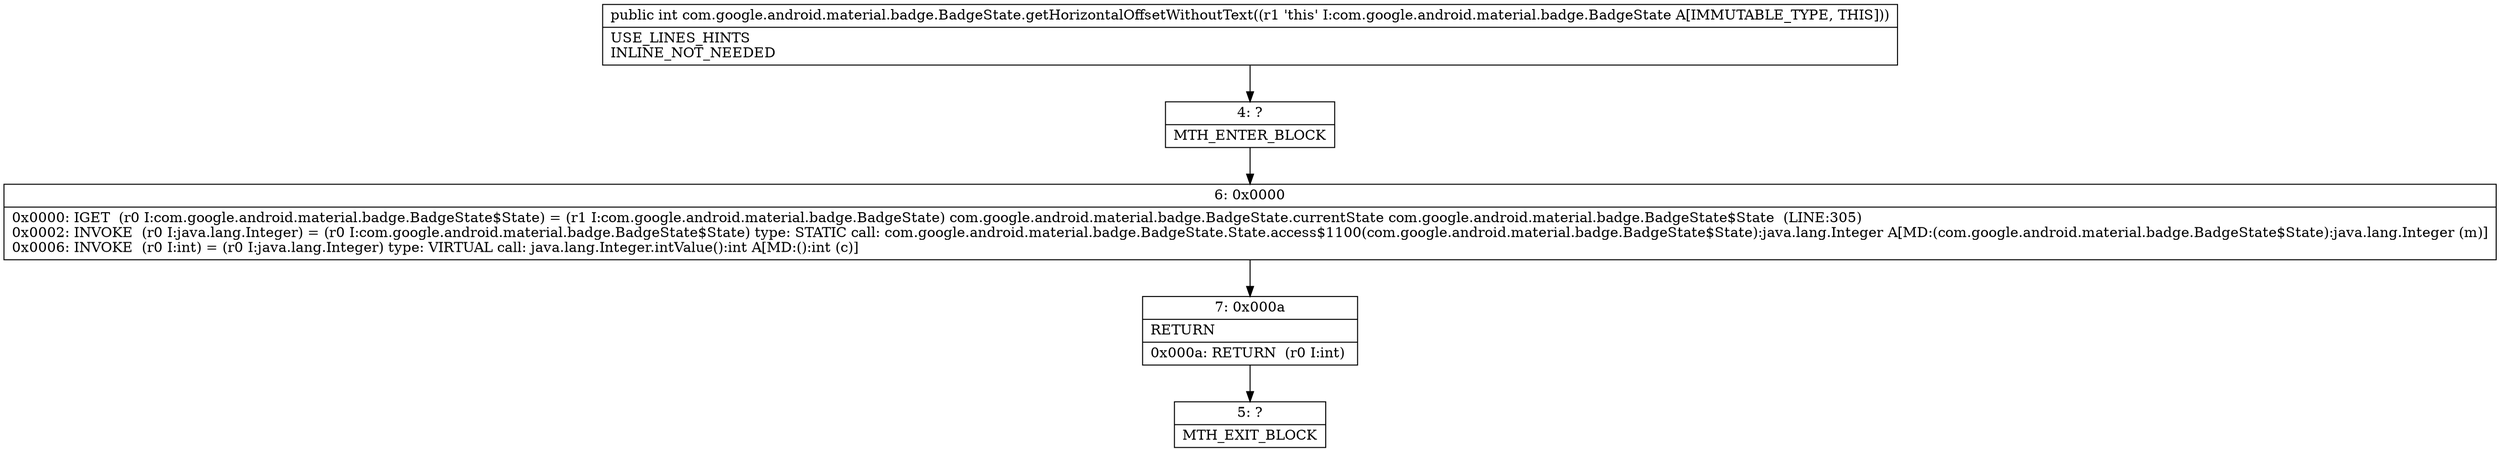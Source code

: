 digraph "CFG forcom.google.android.material.badge.BadgeState.getHorizontalOffsetWithoutText()I" {
Node_4 [shape=record,label="{4\:\ ?|MTH_ENTER_BLOCK\l}"];
Node_6 [shape=record,label="{6\:\ 0x0000|0x0000: IGET  (r0 I:com.google.android.material.badge.BadgeState$State) = (r1 I:com.google.android.material.badge.BadgeState) com.google.android.material.badge.BadgeState.currentState com.google.android.material.badge.BadgeState$State  (LINE:305)\l0x0002: INVOKE  (r0 I:java.lang.Integer) = (r0 I:com.google.android.material.badge.BadgeState$State) type: STATIC call: com.google.android.material.badge.BadgeState.State.access$1100(com.google.android.material.badge.BadgeState$State):java.lang.Integer A[MD:(com.google.android.material.badge.BadgeState$State):java.lang.Integer (m)]\l0x0006: INVOKE  (r0 I:int) = (r0 I:java.lang.Integer) type: VIRTUAL call: java.lang.Integer.intValue():int A[MD:():int (c)]\l}"];
Node_7 [shape=record,label="{7\:\ 0x000a|RETURN\l|0x000a: RETURN  (r0 I:int) \l}"];
Node_5 [shape=record,label="{5\:\ ?|MTH_EXIT_BLOCK\l}"];
MethodNode[shape=record,label="{public int com.google.android.material.badge.BadgeState.getHorizontalOffsetWithoutText((r1 'this' I:com.google.android.material.badge.BadgeState A[IMMUTABLE_TYPE, THIS]))  | USE_LINES_HINTS\lINLINE_NOT_NEEDED\l}"];
MethodNode -> Node_4;Node_4 -> Node_6;
Node_6 -> Node_7;
Node_7 -> Node_5;
}


